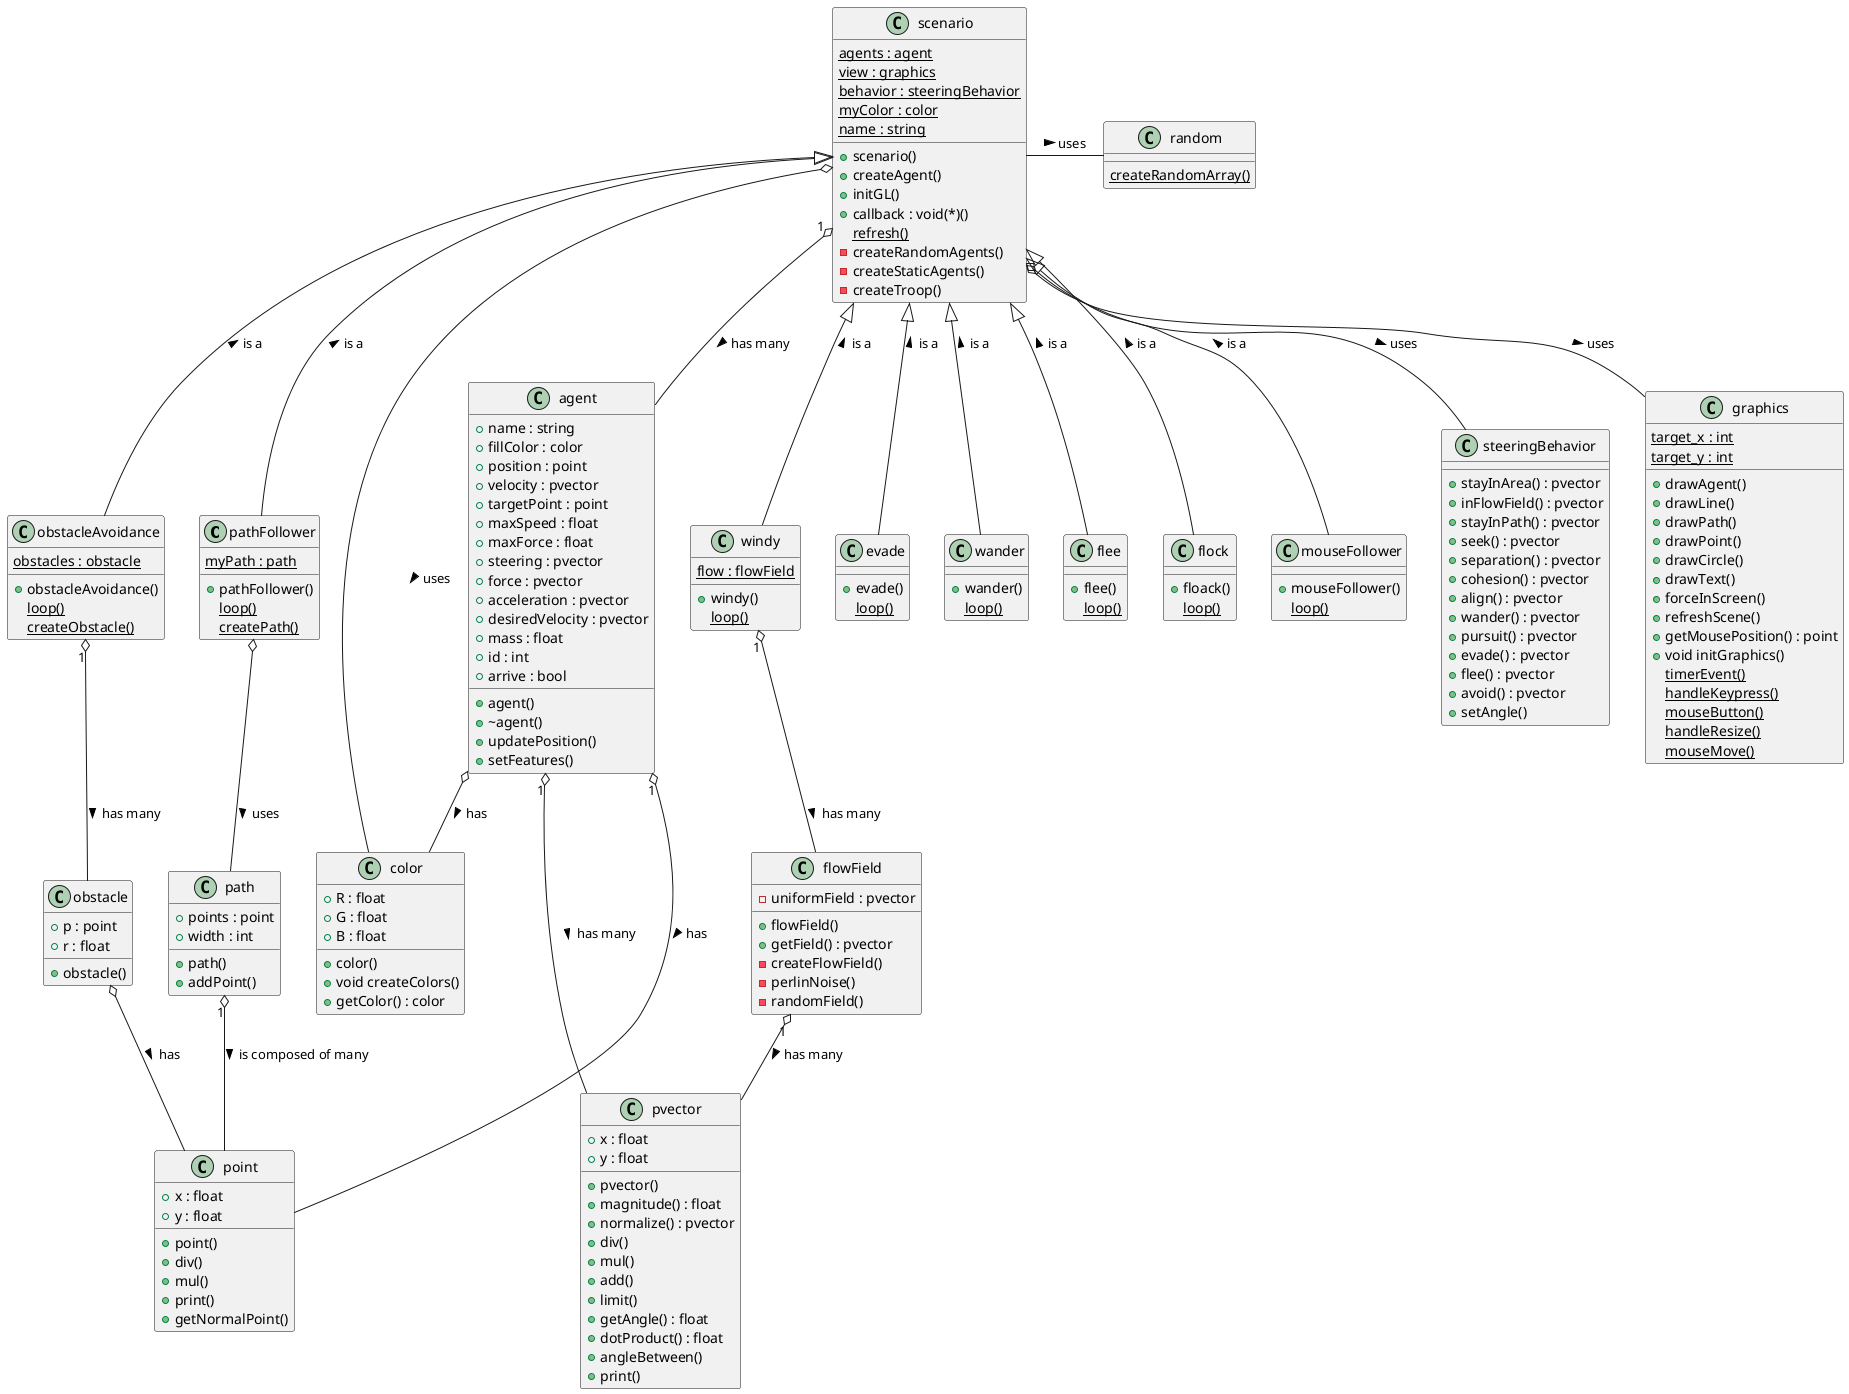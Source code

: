 @startuml class
class pathFollower{
  +pathFollower()
  {static}loop()
  {static}createPath()
  {static}myPath : path
}

class evade{
  +evade()
  {static}loop()
}

class wander{
  +wander()
  {static}loop()
}

class windy{
  +windy()
  {static}loop()
  {static}flow : flowField
}

class obstacleAvoidance{
  +obstacleAvoidance()
  {static}loop()
  {static}obstacles : obstacle
  {static}createObstacle()
}

class flee{
  +flee()
  {static}loop()
}

class flock{
  +floack()
  {static}loop()
}

class mouseFollower{
  +mouseFollower()
  {static}loop()
}

class steeringBehavior{
  +stayInArea() : pvector
  +inFlowField() : pvector
  +stayInPath() : pvector
  +seek() : pvector
  +separation() : pvector
  +cohesion() : pvector
  +align() : pvector
  +wander() : pvector
  +pursuit() : pvector
  +evade() : pvector
  +flee() : pvector
  +avoid() : pvector
  +setAngle()
}

class scenario {
  +scenario()
  +createAgent()
  +initGL()  
  {static}agents : agent
  {static}view : graphics
  {static}behavior : steeringBehavior
  {static}myColor : color
  {static}name : string
  +callback : void(*)()
  {static}refresh()
  -createRandomAgents()
  -createStaticAgents()
  -createTroop()
}

class random {
  {static} createRandomArray()
}

class path {
  +path()
  +addPoint()
  +points : point
  +width : int
}

class agent{
  +agent()
  +~agent()
  +updatePosition()
  +setFeatures()
  +name : string
  +fillColor : color
  +position : point
  +velocity : pvector
  +targetPoint : point
  +maxSpeed : float
  +maxForce : float
  +steering : pvector
  +force : pvector
  +acceleration : pvector
  +desiredVelocity : pvector
  +mass : float
  +id : int
  +arrive : bool
}

class pvector{
  +pvector()
  +magnitude() : float
  +normalize() : pvector
  +div()
  +mul()
  +add()
  +limit()
  +getAngle() : float
  +dotProduct() : float
  +angleBetween()
  +print()
  +x : float
  +y : float
}

class flowField{
  +flowField()
  +getField() : pvector
  -uniformField : pvector 
  -createFlowField()
  -perlinNoise()
  -randomField()
}

class obstacle{
  +p : point
  +r : float 
  +obstacle()  
}

class point{
  +x : float
  +y : float 
  +point()  
  +div()
  +mul()
  +print()
  +getNormalPoint()
}


class color{
  +R : float
  +G : float 
  +B : float
  +color()  
  +void createColors()
  +getColor() : color
}

class graphics{
  +drawAgent()
  +drawLine() 
  +drawPath()
  +drawPoint()
  +drawCircle()
  +drawText()
  +forceInScreen()
  +refreshScene()
  +getMousePosition() : point
  +void initGraphics()
  {static} timerEvent()
  {static} handleKeypress()
  {static} mouseButton()
  {static} handleResize()
  {static} mouseMove()
  {static} target_x : int
  {static} target_y : int
}

obstacle o-- point : has >
flowField "1" o-- pvector : has many >
agent "1" o-- pvector : has many >
agent "1" o-- point : has >
agent o-- color : has >
path "1" o-- point : is composed of many >
scenario "1" o-- agent : has many >
scenario o-- graphics : uses >
scenario o-- steeringBehavior : uses  >
scenario o-- color : uses >
scenario <|-- evade : is a <
scenario <|-- flee : is a <
scenario <|-- flock : is a <
scenario <|-- mouseFollower : is a <
scenario <|-- obstacleAvoidance : is a <
scenario <|-- pathFollower : is a <
scenario <|-- wander : is a <
scenario <|-- windy : is a <
obstacleAvoidance "1" o-- obstacle : has many >
pathFollower o-- path : uses >
windy "1" o-- flowField : has many >
scenario - random : uses >
@enduml
